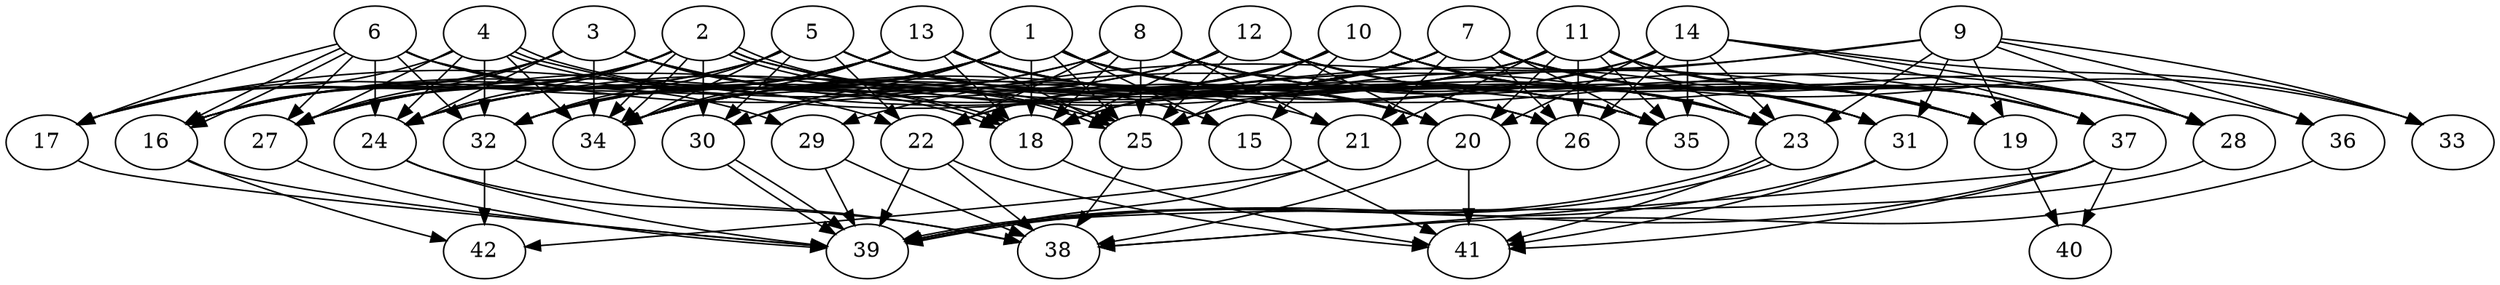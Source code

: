 // DAG (tier=3-complex, mode=data, n=42, ccr=0.503, fat=0.868, density=0.773, regular=0.300, jump=0.323, mindata=4194304, maxdata=33554432)
// DAG automatically generated by daggen at Sun Aug 24 16:33:35 2025
// /home/ermia/Project/Environments/daggen/bin/daggen --dot --ccr 0.503 --fat 0.868 --regular 0.300 --density 0.773 --jump 0.323 --mindata 4194304 --maxdata 33554432 -n 42 
digraph G {
  1 [size="1452664257127645184000", alpha="0.10", expect_size="726332128563822592000"]
  1 -> 15 [size ="1026124729548800"]
  1 -> 16 [size ="1026124729548800"]
  1 -> 18 [size ="1026124729548800"]
  1 -> 20 [size ="1026124729548800"]
  1 -> 23 [size ="1026124729548800"]
  1 -> 24 [size ="1026124729548800"]
  1 -> 25 [size ="1026124729548800"]
  1 -> 28 [size ="1026124729548800"]
  1 -> 30 [size ="1026124729548800"]
  1 -> 32 [size ="1026124729548800"]
  1 -> 34 [size ="1026124729548800"]
  1 -> 35 [size ="1026124729548800"]
  2 [size="6760050646006209536", alpha="0.01", expect_size="3380025323003104768"]
  2 -> 16 [size ="6684210492342272"]
  2 -> 17 [size ="6684210492342272"]
  2 -> 19 [size ="6684210492342272"]
  2 -> 20 [size ="6684210492342272"]
  2 -> 24 [size ="6684210492342272"]
  2 -> 25 [size ="6684210492342272"]
  2 -> 25 [size ="6684210492342272"]
  2 -> 27 [size ="6684210492342272"]
  2 -> 30 [size ="6684210492342272"]
  2 -> 34 [size ="6684210492342272"]
  2 -> 34 [size ="6684210492342272"]
  3 [size="225395552929540640", alpha="0.08", expect_size="112697776464770320"]
  3 -> 16 [size ="3664578512683008"]
  3 -> 17 [size ="3664578512683008"]
  3 -> 18 [size ="3664578512683008"]
  3 -> 21 [size ="3664578512683008"]
  3 -> 23 [size ="3664578512683008"]
  3 -> 24 [size ="3664578512683008"]
  3 -> 25 [size ="3664578512683008"]
  3 -> 27 [size ="3664578512683008"]
  3 -> 34 [size ="3664578512683008"]
  4 [size="1340991425151097634816", alpha="0.01", expect_size="670495712575548817408"]
  4 -> 17 [size ="972838286655488"]
  4 -> 18 [size ="972838286655488"]
  4 -> 18 [size ="972838286655488"]
  4 -> 24 [size ="972838286655488"]
  4 -> 27 [size ="972838286655488"]
  4 -> 31 [size ="972838286655488"]
  4 -> 32 [size ="972838286655488"]
  4 -> 34 [size ="972838286655488"]
  5 [size="8928728823704165376", alpha="0.17", expect_size="4464364411852082688"]
  5 -> 15 [size ="4293290656530432"]
  5 -> 16 [size ="4293290656530432"]
  5 -> 20 [size ="4293290656530432"]
  5 -> 22 [size ="4293290656530432"]
  5 -> 26 [size ="4293290656530432"]
  5 -> 27 [size ="4293290656530432"]
  5 -> 30 [size ="4293290656530432"]
  5 -> 32 [size ="4293290656530432"]
  5 -> 34 [size ="4293290656530432"]
  5 -> 35 [size ="4293290656530432"]
  6 [size="43386551382617904", alpha="0.16", expect_size="21693275691308952"]
  6 -> 16 [size ="1193707650940928"]
  6 -> 16 [size ="1193707650940928"]
  6 -> 17 [size ="1193707650940928"]
  6 -> 22 [size ="1193707650940928"]
  6 -> 24 [size ="1193707650940928"]
  6 -> 26 [size ="1193707650940928"]
  6 -> 27 [size ="1193707650940928"]
  6 -> 29 [size ="1193707650940928"]
  6 -> 32 [size ="1193707650940928"]
  7 [size="9659721190916445175808", alpha="0.17", expect_size="4829860595458222587904"]
  7 -> 18 [size ="3628549466488832"]
  7 -> 19 [size ="3628549466488832"]
  7 -> 21 [size ="3628549466488832"]
  7 -> 22 [size ="3628549466488832"]
  7 -> 24 [size ="3628549466488832"]
  7 -> 26 [size ="3628549466488832"]
  7 -> 27 [size ="3628549466488832"]
  7 -> 28 [size ="3628549466488832"]
  7 -> 31 [size ="3628549466488832"]
  7 -> 32 [size ="3628549466488832"]
  7 -> 33 [size ="3628549466488832"]
  7 -> 34 [size ="3628549466488832"]
  7 -> 35 [size ="3628549466488832"]
  7 -> 37 [size ="3628549466488832"]
  8 [size="40212455169798768", alpha="0.18", expect_size="20106227584899384"]
  8 -> 16 [size ="4176436004913152"]
  8 -> 18 [size ="4176436004913152"]
  8 -> 19 [size ="4176436004913152"]
  8 -> 21 [size ="4176436004913152"]
  8 -> 22 [size ="4176436004913152"]
  8 -> 23 [size ="4176436004913152"]
  8 -> 24 [size ="4176436004913152"]
  8 -> 25 [size ="4176436004913152"]
  8 -> 31 [size ="4176436004913152"]
  8 -> 35 [size ="4176436004913152"]
  9 [size="22683973243826624", alpha="0.19", expect_size="11341986621913312"]
  9 -> 19 [size ="495811561521152"]
  9 -> 23 [size ="495811561521152"]
  9 -> 25 [size ="495811561521152"]
  9 -> 28 [size ="495811561521152"]
  9 -> 29 [size ="495811561521152"]
  9 -> 31 [size ="495811561521152"]
  9 -> 33 [size ="495811561521152"]
  9 -> 36 [size ="495811561521152"]
  10 [size="277955084275661760", alpha="0.10", expect_size="138977542137830880"]
  10 -> 15 [size ="7436426132062208"]
  10 -> 17 [size ="7436426132062208"]
  10 -> 19 [size ="7436426132062208"]
  10 -> 22 [size ="7436426132062208"]
  10 -> 23 [size ="7436426132062208"]
  10 -> 25 [size ="7436426132062208"]
  10 -> 31 [size ="7436426132062208"]
  10 -> 34 [size ="7436426132062208"]
  10 -> 37 [size ="7436426132062208"]
  11 [size="6117081032157036544000", alpha="0.14", expect_size="3058540516078518272000"]
  11 -> 18 [size ="2675794824396800"]
  11 -> 19 [size ="2675794824396800"]
  11 -> 20 [size ="2675794824396800"]
  11 -> 21 [size ="2675794824396800"]
  11 -> 23 [size ="2675794824396800"]
  11 -> 26 [size ="2675794824396800"]
  11 -> 28 [size ="2675794824396800"]
  11 -> 30 [size ="2675794824396800"]
  11 -> 34 [size ="2675794824396800"]
  11 -> 35 [size ="2675794824396800"]
  11 -> 37 [size ="2675794824396800"]
  12 [size="7316120574918012928", alpha="0.03", expect_size="3658060287459006464"]
  12 -> 18 [size ="2682090986405888"]
  12 -> 19 [size ="2682090986405888"]
  12 -> 20 [size ="2682090986405888"]
  12 -> 23 [size ="2682090986405888"]
  12 -> 25 [size ="2682090986405888"]
  12 -> 27 [size ="2682090986405888"]
  12 -> 32 [size ="2682090986405888"]
  12 -> 36 [size ="2682090986405888"]
  13 [size="6196540525537784758272", alpha="0.15", expect_size="3098270262768892379136"]
  13 -> 16 [size ="2698916923441152"]
  13 -> 17 [size ="2698916923441152"]
  13 -> 18 [size ="2698916923441152"]
  13 -> 20 [size ="2698916923441152"]
  13 -> 23 [size ="2698916923441152"]
  13 -> 24 [size ="2698916923441152"]
  13 -> 25 [size ="2698916923441152"]
  13 -> 26 [size ="2698916923441152"]
  13 -> 32 [size ="2698916923441152"]
  13 -> 34 [size ="2698916923441152"]
  13 -> 35 [size ="2698916923441152"]
  13 -> 37 [size ="2698916923441152"]
  14 [size="243617506941469120", alpha="0.15", expect_size="121808753470734560"]
  14 -> 20 [size ="597833979789312"]
  14 -> 23 [size ="597833979789312"]
  14 -> 25 [size ="597833979789312"]
  14 -> 26 [size ="597833979789312"]
  14 -> 28 [size ="597833979789312"]
  14 -> 33 [size ="597833979789312"]
  14 -> 34 [size ="597833979789312"]
  14 -> 35 [size ="597833979789312"]
  14 -> 37 [size ="597833979789312"]
  15 [size="43498094742138240", alpha="0.02", expect_size="21749047371069120"]
  15 -> 41 [size ="2518759948419072"]
  16 [size="13986359481476778", alpha="0.06", expect_size="6993179740738389"]
  16 -> 39 [size ="785220894720000"]
  16 -> 42 [size ="785220894720000"]
  17 [size="24720376890786219819008", alpha="0.15", expect_size="12360188445393109909504"]
  17 -> 39 [size ="6788805696684032"]
  18 [size="27985303434967149182976", alpha="0.07", expect_size="13992651717483574591488"]
  18 -> 41 [size ="7374116600414208"]
  19 [size="15899107436249516867584", alpha="0.04", expect_size="7949553718124758433792"]
  19 -> 40 [size ="5058306599026688"]
  20 [size="34107042316798656512000", alpha="0.09", expect_size="17053521158399328256000"]
  20 -> 38 [size ="8413680710451200"]
  20 -> 41 [size ="8413680710451200"]
  21 [size="7126695630670573600768", alpha="0.13", expect_size="3563347815335286800384"]
  21 -> 39 [size ="2962662140936192"]
  21 -> 42 [size ="2962662140936192"]
  22 [size="3234821701573700096", alpha="0.15", expect_size="1617410850786850048"]
  22 -> 38 [size ="1323543841210368"]
  22 -> 39 [size ="1323543841210368"]
  22 -> 41 [size ="1323543841210368"]
  23 [size="25576883484513099776", alpha="0.03", expect_size="12788441742256549888"]
  23 -> 39 [size ="8186233847021568"]
  23 -> 39 [size ="8186233847021568"]
  23 -> 41 [size ="8186233847021568"]
  24 [size="643941138208326156288", alpha="0.00", expect_size="321970569104163078144"]
  24 -> 38 [size ="596559959949312"]
  24 -> 39 [size ="596559959949312"]
  25 [size="979369126501189419008", alpha="0.02", expect_size="489684563250594709504"]
  25 -> 38 [size ="788958682284032"]
  26 [size="17823144395364136", alpha="0.15", expect_size="8911572197682068"]
  27 [size="235073375917458849792", alpha="0.01", expect_size="117536687958729424896"]
  27 -> 39 [size ="304713912287232"]
  28 [size="4258535845570476507136", alpha="0.18", expect_size="2129267922785238253568"]
  28 -> 39 [size ="2101826476310528"]
  29 [size="9174818608806851772416", alpha="0.17", expect_size="4587409304403425886208"]
  29 -> 38 [size ="3506078574706688"]
  29 -> 39 [size ="3506078574706688"]
  30 [size="5413327640645391613952", alpha="0.08", expect_size="2706663820322695806976"]
  30 -> 39 [size ="2466415244214272"]
  30 -> 39 [size ="2466415244214272"]
  31 [size="14512004140784427008", alpha="0.02", expect_size="7256002070392213504"]
  31 -> 39 [size ="8394563542581248"]
  31 -> 41 [size ="8394563542581248"]
  32 [size="538232066264051456", alpha="0.10", expect_size="269116033132025728"]
  32 -> 38 [size ="1380409065603072"]
  32 -> 42 [size ="1380409065603072"]
  33 [size="18160454770778089455616", alpha="0.16", expect_size="9080227385389044727808"]
  34 [size="23319137312833536000000", alpha="0.18", expect_size="11659568656416768000000"]
  35 [size="6990746003589396480", alpha="0.20", expect_size="3495373001794698240"]
  36 [size="205037186755877792", alpha="0.08", expect_size="102518593377938896"]
  36 -> 38 [size ="6740686166556672"]
  37 [size="259385492133849858048", alpha="0.11", expect_size="129692746066924929024"]
  37 -> 38 [size ="325377192886272"]
  37 -> 39 [size ="325377192886272"]
  37 -> 40 [size ="325377192886272"]
  37 -> 41 [size ="325377192886272"]
  38 [size="160847772056278912", alpha="0.09", expect_size="80423886028139456"]
  39 [size="65059984682754048", alpha="0.14", expect_size="32529992341377024"]
  40 [size="5875538672168577024", alpha="0.05", expect_size="2937769336084288512"]
  41 [size="7755548419684444160", alpha="0.07", expect_size="3877774209842222080"]
  42 [size="274496274511239424", alpha="0.08", expect_size="137248137255619712"]
}